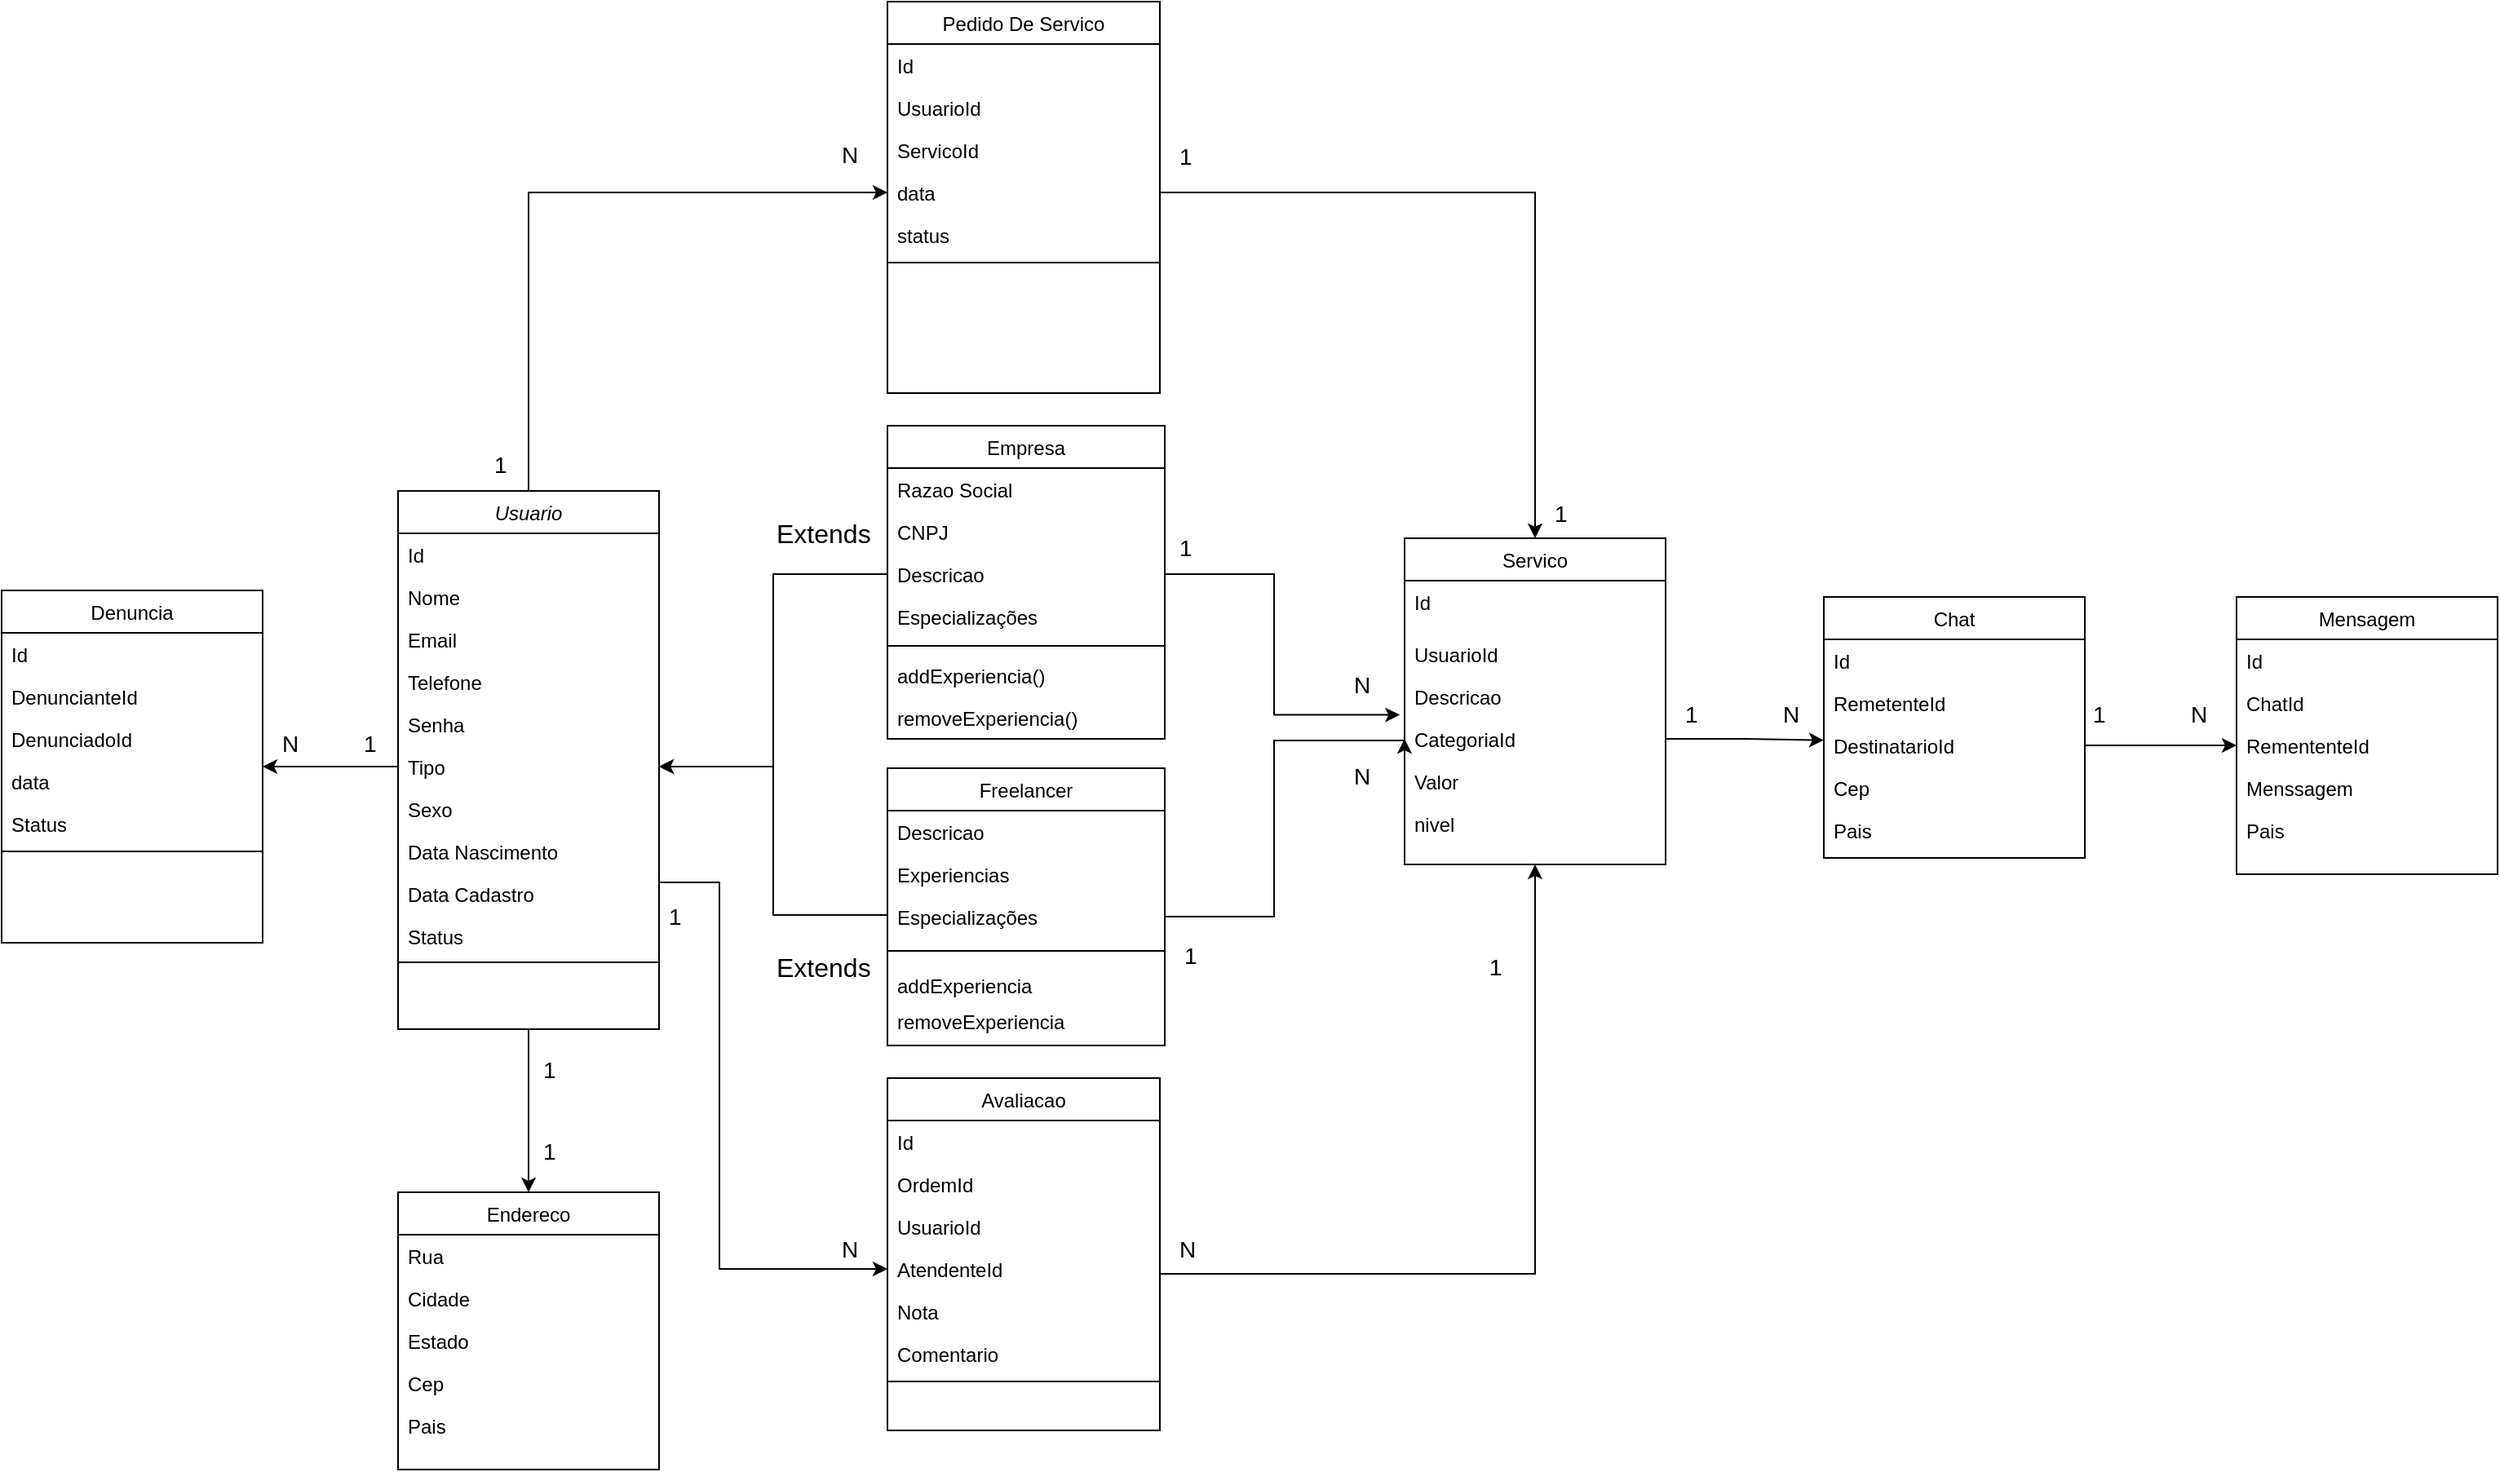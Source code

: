 <mxfile version="24.7.6">
  <diagram id="C5RBs43oDa-KdzZeNtuy" name="Page-1">
    <mxGraphModel dx="1917" dy="744" grid="1" gridSize="10" guides="1" tooltips="1" connect="1" arrows="1" fold="1" page="1" pageScale="1" pageWidth="827" pageHeight="1169" math="0" shadow="0">
      <root>
        <mxCell id="WIyWlLk6GJQsqaUBKTNV-0" />
        <mxCell id="WIyWlLk6GJQsqaUBKTNV-1" parent="WIyWlLk6GJQsqaUBKTNV-0" />
        <mxCell id="PBVmh-basOnhfukh-6hH-108" style="edgeStyle=orthogonalEdgeStyle;rounded=0;orthogonalLoop=1;jettySize=auto;html=1;exitX=0.5;exitY=1;exitDx=0;exitDy=0;entryX=0.5;entryY=0;entryDx=0;entryDy=0;" edge="1" parent="WIyWlLk6GJQsqaUBKTNV-1" source="zkfFHV4jXpPFQw0GAbJ--0" target="zkfFHV4jXpPFQw0GAbJ--17">
          <mxGeometry relative="1" as="geometry" />
        </mxCell>
        <mxCell id="PBVmh-basOnhfukh-6hH-120" style="edgeStyle=orthogonalEdgeStyle;rounded=0;orthogonalLoop=1;jettySize=auto;html=1;exitX=0.5;exitY=0;exitDx=0;exitDy=0;entryX=0;entryY=0.5;entryDx=0;entryDy=0;" edge="1" parent="WIyWlLk6GJQsqaUBKTNV-1" source="zkfFHV4jXpPFQw0GAbJ--0" target="4yw4W9qKCkkP1Up_RcXn-47">
          <mxGeometry relative="1" as="geometry" />
        </mxCell>
        <mxCell id="zkfFHV4jXpPFQw0GAbJ--0" value="Usuario" style="swimlane;fontStyle=2;align=center;verticalAlign=top;childLayout=stackLayout;horizontal=1;startSize=26;horizontalStack=0;resizeParent=1;resizeLast=0;collapsible=1;marginBottom=0;rounded=0;shadow=0;strokeWidth=1;" parent="WIyWlLk6GJQsqaUBKTNV-1" vertex="1">
          <mxGeometry x="243" y="410" width="160" height="330" as="geometry">
            <mxRectangle x="230" y="140" width="160" height="26" as="alternateBounds" />
          </mxGeometry>
        </mxCell>
        <mxCell id="4yw4W9qKCkkP1Up_RcXn-4" value="Id" style="text;align=left;verticalAlign=top;spacingLeft=4;spacingRight=4;overflow=hidden;rotatable=0;points=[[0,0.5],[1,0.5]];portConstraint=eastwest;" parent="zkfFHV4jXpPFQw0GAbJ--0" vertex="1">
          <mxGeometry y="26" width="160" height="26" as="geometry" />
        </mxCell>
        <mxCell id="zkfFHV4jXpPFQw0GAbJ--1" value="Nome" style="text;align=left;verticalAlign=top;spacingLeft=4;spacingRight=4;overflow=hidden;rotatable=0;points=[[0,0.5],[1,0.5]];portConstraint=eastwest;" parent="zkfFHV4jXpPFQw0GAbJ--0" vertex="1">
          <mxGeometry y="52" width="160" height="26" as="geometry" />
        </mxCell>
        <mxCell id="zkfFHV4jXpPFQw0GAbJ--2" value="Email" style="text;align=left;verticalAlign=top;spacingLeft=4;spacingRight=4;overflow=hidden;rotatable=0;points=[[0,0.5],[1,0.5]];portConstraint=eastwest;rounded=0;shadow=0;html=0;" parent="zkfFHV4jXpPFQw0GAbJ--0" vertex="1">
          <mxGeometry y="78" width="160" height="26" as="geometry" />
        </mxCell>
        <mxCell id="4yw4W9qKCkkP1Up_RcXn-13" value="Telefone" style="text;align=left;verticalAlign=top;spacingLeft=4;spacingRight=4;overflow=hidden;rotatable=0;points=[[0,0.5],[1,0.5]];portConstraint=eastwest;rounded=0;shadow=0;html=0;" parent="zkfFHV4jXpPFQw0GAbJ--0" vertex="1">
          <mxGeometry y="104" width="160" height="26" as="geometry" />
        </mxCell>
        <mxCell id="zkfFHV4jXpPFQw0GAbJ--3" value="Senha" style="text;align=left;verticalAlign=top;spacingLeft=4;spacingRight=4;overflow=hidden;rotatable=0;points=[[0,0.5],[1,0.5]];portConstraint=eastwest;rounded=0;shadow=0;html=0;" parent="zkfFHV4jXpPFQw0GAbJ--0" vertex="1">
          <mxGeometry y="130" width="160" height="26" as="geometry" />
        </mxCell>
        <mxCell id="4yw4W9qKCkkP1Up_RcXn-1" value="Tipo" style="text;align=left;verticalAlign=top;spacingLeft=4;spacingRight=4;overflow=hidden;rotatable=0;points=[[0,0.5],[1,0.5]];portConstraint=eastwest;rounded=0;shadow=0;html=0;" parent="zkfFHV4jXpPFQw0GAbJ--0" vertex="1">
          <mxGeometry y="156" width="160" height="26" as="geometry" />
        </mxCell>
        <mxCell id="4yw4W9qKCkkP1Up_RcXn-14" value="Sexo" style="text;align=left;verticalAlign=top;spacingLeft=4;spacingRight=4;overflow=hidden;rotatable=0;points=[[0,0.5],[1,0.5]];portConstraint=eastwest;rounded=0;shadow=0;html=0;" parent="zkfFHV4jXpPFQw0GAbJ--0" vertex="1">
          <mxGeometry y="182" width="160" height="26" as="geometry" />
        </mxCell>
        <mxCell id="4yw4W9qKCkkP1Up_RcXn-5" value="Data Nascimento" style="text;align=left;verticalAlign=top;spacingLeft=4;spacingRight=4;overflow=hidden;rotatable=0;points=[[0,0.5],[1,0.5]];portConstraint=eastwest;rounded=0;shadow=0;html=0;" parent="zkfFHV4jXpPFQw0GAbJ--0" vertex="1">
          <mxGeometry y="208" width="160" height="26" as="geometry" />
        </mxCell>
        <mxCell id="4yw4W9qKCkkP1Up_RcXn-2" value="Data Cadastro" style="text;align=left;verticalAlign=top;spacingLeft=4;spacingRight=4;overflow=hidden;rotatable=0;points=[[0,0.5],[1,0.5]];portConstraint=eastwest;rounded=0;shadow=0;html=0;" parent="zkfFHV4jXpPFQw0GAbJ--0" vertex="1">
          <mxGeometry y="234" width="160" height="26" as="geometry" />
        </mxCell>
        <mxCell id="4yw4W9qKCkkP1Up_RcXn-6" value="Status" style="text;align=left;verticalAlign=top;spacingLeft=4;spacingRight=4;overflow=hidden;rotatable=0;points=[[0,0.5],[1,0.5]];portConstraint=eastwest;rounded=0;shadow=0;html=0;" parent="zkfFHV4jXpPFQw0GAbJ--0" vertex="1">
          <mxGeometry y="260" width="160" height="26" as="geometry" />
        </mxCell>
        <mxCell id="zkfFHV4jXpPFQw0GAbJ--4" value="" style="line;html=1;strokeWidth=1;align=left;verticalAlign=middle;spacingTop=-1;spacingLeft=3;spacingRight=3;rotatable=0;labelPosition=right;points=[];portConstraint=eastwest;" parent="zkfFHV4jXpPFQw0GAbJ--0" vertex="1">
          <mxGeometry y="286" width="160" height="6" as="geometry" />
        </mxCell>
        <mxCell id="PBVmh-basOnhfukh-6hH-61" style="edgeStyle=orthogonalEdgeStyle;rounded=0;orthogonalLoop=1;jettySize=auto;html=1;entryX=1;entryY=0.5;entryDx=0;entryDy=0;" edge="1" parent="WIyWlLk6GJQsqaUBKTNV-1" source="zkfFHV4jXpPFQw0GAbJ--6" target="4yw4W9qKCkkP1Up_RcXn-1">
          <mxGeometry relative="1" as="geometry">
            <mxPoint x="403" y="714" as="targetPoint" />
            <Array as="points">
              <mxPoint x="473" y="670" />
              <mxPoint x="473" y="579" />
            </Array>
          </mxGeometry>
        </mxCell>
        <mxCell id="PBVmh-basOnhfukh-6hH-170" style="edgeStyle=orthogonalEdgeStyle;rounded=0;orthogonalLoop=1;jettySize=auto;html=1;exitX=1;exitY=0.5;exitDx=0;exitDy=0;entryX=0;entryY=0.5;entryDx=0;entryDy=0;" edge="1" parent="WIyWlLk6GJQsqaUBKTNV-1" source="zkfFHV4jXpPFQw0GAbJ--6" target="4yw4W9qKCkkP1Up_RcXn-19">
          <mxGeometry relative="1" as="geometry">
            <Array as="points">
              <mxPoint x="780" y="671" />
              <mxPoint x="780" y="563" />
            </Array>
          </mxGeometry>
        </mxCell>
        <mxCell id="zkfFHV4jXpPFQw0GAbJ--6" value="Freelancer" style="swimlane;fontStyle=0;align=center;verticalAlign=top;childLayout=stackLayout;horizontal=1;startSize=26;horizontalStack=0;resizeParent=1;resizeLast=0;collapsible=1;marginBottom=0;rounded=0;shadow=0;strokeWidth=1;" parent="WIyWlLk6GJQsqaUBKTNV-1" vertex="1">
          <mxGeometry x="543" y="580" width="170" height="170" as="geometry">
            <mxRectangle x="130" y="380" width="160" height="26" as="alternateBounds" />
          </mxGeometry>
        </mxCell>
        <mxCell id="zkfFHV4jXpPFQw0GAbJ--7" value="Descricao" style="text;align=left;verticalAlign=top;spacingLeft=4;spacingRight=4;overflow=hidden;rotatable=0;points=[[0,0.5],[1,0.5]];portConstraint=eastwest;" parent="zkfFHV4jXpPFQw0GAbJ--6" vertex="1">
          <mxGeometry y="26" width="170" height="26" as="geometry" />
        </mxCell>
        <mxCell id="4yw4W9qKCkkP1Up_RcXn-12" value="Experiencias" style="text;align=left;verticalAlign=top;spacingLeft=4;spacingRight=4;overflow=hidden;rotatable=0;points=[[0,0.5],[1,0.5]];portConstraint=eastwest;rounded=0;shadow=0;html=0;" parent="zkfFHV4jXpPFQw0GAbJ--6" vertex="1">
          <mxGeometry y="52" width="170" height="26" as="geometry" />
        </mxCell>
        <mxCell id="PBVmh-basOnhfukh-6hH-177" value="Especializações" style="text;align=left;verticalAlign=top;spacingLeft=4;spacingRight=4;overflow=hidden;rotatable=0;points=[[0,0.5],[1,0.5]];portConstraint=eastwest;" vertex="1" parent="zkfFHV4jXpPFQw0GAbJ--6">
          <mxGeometry y="78" width="170" height="26" as="geometry" />
        </mxCell>
        <mxCell id="zkfFHV4jXpPFQw0GAbJ--9" value="" style="line;html=1;strokeWidth=1;align=left;verticalAlign=middle;spacingTop=-1;spacingLeft=3;spacingRight=3;rotatable=0;labelPosition=right;points=[];portConstraint=eastwest;" parent="zkfFHV4jXpPFQw0GAbJ--6" vertex="1">
          <mxGeometry y="104" width="170" height="16" as="geometry" />
        </mxCell>
        <mxCell id="PBVmh-basOnhfukh-6hH-35" value="addExperiencia" style="text;align=left;verticalAlign=top;spacingLeft=4;spacingRight=4;overflow=hidden;rotatable=0;points=[[0,0.5],[1,0.5]];portConstraint=eastwest;rounded=0;shadow=0;html=0;" vertex="1" parent="zkfFHV4jXpPFQw0GAbJ--6">
          <mxGeometry y="120" width="170" height="22" as="geometry" />
        </mxCell>
        <mxCell id="PBVmh-basOnhfukh-6hH-36" value="removeExperiencia" style="text;align=left;verticalAlign=top;spacingLeft=4;spacingRight=4;overflow=hidden;rotatable=0;points=[[0,0.5],[1,0.5]];portConstraint=eastwest;rounded=0;shadow=0;html=0;" vertex="1" parent="zkfFHV4jXpPFQw0GAbJ--6">
          <mxGeometry y="142" width="170" height="26" as="geometry" />
        </mxCell>
        <mxCell id="zkfFHV4jXpPFQw0GAbJ--13" value="Empresa" style="swimlane;fontStyle=0;align=center;verticalAlign=top;childLayout=stackLayout;horizontal=1;startSize=26;horizontalStack=0;resizeParent=1;resizeLast=0;collapsible=1;marginBottom=0;rounded=0;shadow=0;strokeWidth=1;" parent="WIyWlLk6GJQsqaUBKTNV-1" vertex="1">
          <mxGeometry x="543" y="370" width="170" height="192" as="geometry">
            <mxRectangle x="340" y="380" width="170" height="26" as="alternateBounds" />
          </mxGeometry>
        </mxCell>
        <mxCell id="4yw4W9qKCkkP1Up_RcXn-8" value="Razao Social" style="text;align=left;verticalAlign=top;spacingLeft=4;spacingRight=4;overflow=hidden;rotatable=0;points=[[0,0.5],[1,0.5]];portConstraint=eastwest;" parent="zkfFHV4jXpPFQw0GAbJ--13" vertex="1">
          <mxGeometry y="26" width="170" height="26" as="geometry" />
        </mxCell>
        <mxCell id="4yw4W9qKCkkP1Up_RcXn-7" value="CNPJ" style="text;align=left;verticalAlign=top;spacingLeft=4;spacingRight=4;overflow=hidden;rotatable=0;points=[[0,0.5],[1,0.5]];portConstraint=eastwest;" parent="zkfFHV4jXpPFQw0GAbJ--13" vertex="1">
          <mxGeometry y="52" width="170" height="26" as="geometry" />
        </mxCell>
        <mxCell id="4yw4W9qKCkkP1Up_RcXn-10" value="Descricao" style="text;align=left;verticalAlign=top;spacingLeft=4;spacingRight=4;overflow=hidden;rotatable=0;points=[[0,0.5],[1,0.5]];portConstraint=eastwest;" parent="zkfFHV4jXpPFQw0GAbJ--13" vertex="1">
          <mxGeometry y="78" width="170" height="26" as="geometry" />
        </mxCell>
        <mxCell id="4yw4W9qKCkkP1Up_RcXn-11" value="Especializações" style="text;align=left;verticalAlign=top;spacingLeft=4;spacingRight=4;overflow=hidden;rotatable=0;points=[[0,0.5],[1,0.5]];portConstraint=eastwest;" parent="zkfFHV4jXpPFQw0GAbJ--13" vertex="1">
          <mxGeometry y="104" width="170" height="26" as="geometry" />
        </mxCell>
        <mxCell id="PBVmh-basOnhfukh-6hH-37" value="" style="line;html=1;strokeWidth=1;align=left;verticalAlign=middle;spacingTop=-1;spacingLeft=3;spacingRight=3;rotatable=0;labelPosition=right;points=[];portConstraint=eastwest;" vertex="1" parent="zkfFHV4jXpPFQw0GAbJ--13">
          <mxGeometry y="130" width="170" height="10" as="geometry" />
        </mxCell>
        <mxCell id="PBVmh-basOnhfukh-6hH-38" value="addExperiencia()" style="text;align=left;verticalAlign=top;spacingLeft=4;spacingRight=4;overflow=hidden;rotatable=0;points=[[0,0.5],[1,0.5]];portConstraint=eastwest;rounded=0;shadow=0;html=0;" vertex="1" parent="zkfFHV4jXpPFQw0GAbJ--13">
          <mxGeometry y="140" width="170" height="26" as="geometry" />
        </mxCell>
        <mxCell id="PBVmh-basOnhfukh-6hH-39" value="removeExperiencia()" style="text;align=left;verticalAlign=top;spacingLeft=4;spacingRight=4;overflow=hidden;rotatable=0;points=[[0,0.5],[1,0.5]];portConstraint=eastwest;rounded=0;shadow=0;html=0;" vertex="1" parent="zkfFHV4jXpPFQw0GAbJ--13">
          <mxGeometry y="166" width="170" height="26" as="geometry" />
        </mxCell>
        <mxCell id="zkfFHV4jXpPFQw0GAbJ--17" value="Endereco" style="swimlane;fontStyle=0;align=center;verticalAlign=top;childLayout=stackLayout;horizontal=1;startSize=26;horizontalStack=0;resizeParent=1;resizeLast=0;collapsible=1;marginBottom=0;rounded=0;shadow=0;strokeWidth=1;" parent="WIyWlLk6GJQsqaUBKTNV-1" vertex="1">
          <mxGeometry x="243" y="840" width="160" height="170" as="geometry">
            <mxRectangle x="550" y="140" width="160" height="26" as="alternateBounds" />
          </mxGeometry>
        </mxCell>
        <mxCell id="zkfFHV4jXpPFQw0GAbJ--18" value="Rua" style="text;align=left;verticalAlign=top;spacingLeft=4;spacingRight=4;overflow=hidden;rotatable=0;points=[[0,0.5],[1,0.5]];portConstraint=eastwest;" parent="zkfFHV4jXpPFQw0GAbJ--17" vertex="1">
          <mxGeometry y="26" width="160" height="26" as="geometry" />
        </mxCell>
        <mxCell id="zkfFHV4jXpPFQw0GAbJ--19" value="Cidade" style="text;align=left;verticalAlign=top;spacingLeft=4;spacingRight=4;overflow=hidden;rotatable=0;points=[[0,0.5],[1,0.5]];portConstraint=eastwest;rounded=0;shadow=0;html=0;" parent="zkfFHV4jXpPFQw0GAbJ--17" vertex="1">
          <mxGeometry y="52" width="160" height="26" as="geometry" />
        </mxCell>
        <mxCell id="zkfFHV4jXpPFQw0GAbJ--20" value="Estado" style="text;align=left;verticalAlign=top;spacingLeft=4;spacingRight=4;overflow=hidden;rotatable=0;points=[[0,0.5],[1,0.5]];portConstraint=eastwest;rounded=0;shadow=0;html=0;" parent="zkfFHV4jXpPFQw0GAbJ--17" vertex="1">
          <mxGeometry y="78" width="160" height="26" as="geometry" />
        </mxCell>
        <mxCell id="zkfFHV4jXpPFQw0GAbJ--21" value="Cep" style="text;align=left;verticalAlign=top;spacingLeft=4;spacingRight=4;overflow=hidden;rotatable=0;points=[[0,0.5],[1,0.5]];portConstraint=eastwest;rounded=0;shadow=0;html=0;" parent="zkfFHV4jXpPFQw0GAbJ--17" vertex="1">
          <mxGeometry y="104" width="160" height="26" as="geometry" />
        </mxCell>
        <mxCell id="zkfFHV4jXpPFQw0GAbJ--22" value="Pais" style="text;align=left;verticalAlign=top;spacingLeft=4;spacingRight=4;overflow=hidden;rotatable=0;points=[[0,0.5],[1,0.5]];portConstraint=eastwest;rounded=0;shadow=0;html=0;" parent="zkfFHV4jXpPFQw0GAbJ--17" vertex="1">
          <mxGeometry y="130" width="160" height="26" as="geometry" />
        </mxCell>
        <mxCell id="4yw4W9qKCkkP1Up_RcXn-15" value="Servico" style="swimlane;fontStyle=0;align=center;verticalAlign=top;childLayout=stackLayout;horizontal=1;startSize=26;horizontalStack=0;resizeParent=1;resizeLast=0;collapsible=1;marginBottom=0;rounded=0;shadow=0;strokeWidth=1;" parent="WIyWlLk6GJQsqaUBKTNV-1" vertex="1">
          <mxGeometry x="860" y="439" width="160" height="200" as="geometry">
            <mxRectangle x="550" y="140" width="160" height="26" as="alternateBounds" />
          </mxGeometry>
        </mxCell>
        <mxCell id="4yw4W9qKCkkP1Up_RcXn-16" value="Id" style="text;align=left;verticalAlign=top;spacingLeft=4;spacingRight=4;overflow=hidden;rotatable=0;points=[[0,0.5],[1,0.5]];portConstraint=eastwest;" parent="4yw4W9qKCkkP1Up_RcXn-15" vertex="1">
          <mxGeometry y="26" width="160" height="32" as="geometry" />
        </mxCell>
        <mxCell id="4yw4W9qKCkkP1Up_RcXn-17" value="UsuarioId" style="text;align=left;verticalAlign=top;spacingLeft=4;spacingRight=4;overflow=hidden;rotatable=0;points=[[0,0.5],[1,0.5]];portConstraint=eastwest;rounded=0;shadow=0;html=0;" parent="4yw4W9qKCkkP1Up_RcXn-15" vertex="1">
          <mxGeometry y="58" width="160" height="26" as="geometry" />
        </mxCell>
        <mxCell id="4yw4W9qKCkkP1Up_RcXn-18" value="Descricao" style="text;align=left;verticalAlign=top;spacingLeft=4;spacingRight=4;overflow=hidden;rotatable=0;points=[[0,0.5],[1,0.5]];portConstraint=eastwest;rounded=0;shadow=0;html=0;" parent="4yw4W9qKCkkP1Up_RcXn-15" vertex="1">
          <mxGeometry y="84" width="160" height="26" as="geometry" />
        </mxCell>
        <mxCell id="4yw4W9qKCkkP1Up_RcXn-19" value="CategoriaId" style="text;align=left;verticalAlign=top;spacingLeft=4;spacingRight=4;overflow=hidden;rotatable=0;points=[[0,0.5],[1,0.5]];portConstraint=eastwest;rounded=0;shadow=0;html=0;" parent="4yw4W9qKCkkP1Up_RcXn-15" vertex="1">
          <mxGeometry y="110" width="160" height="26" as="geometry" />
        </mxCell>
        <mxCell id="4yw4W9qKCkkP1Up_RcXn-85" value="Valor" style="text;align=left;verticalAlign=top;spacingLeft=4;spacingRight=4;overflow=hidden;rotatable=0;points=[[0,0.5],[1,0.5]];portConstraint=eastwest;rounded=0;shadow=0;html=0;" parent="4yw4W9qKCkkP1Up_RcXn-15" vertex="1">
          <mxGeometry y="136" width="160" height="26" as="geometry" />
        </mxCell>
        <mxCell id="4yw4W9qKCkkP1Up_RcXn-20" value="nivel" style="text;align=left;verticalAlign=top;spacingLeft=4;spacingRight=4;overflow=hidden;rotatable=0;points=[[0,0.5],[1,0.5]];portConstraint=eastwest;rounded=0;shadow=0;html=0;" parent="4yw4W9qKCkkP1Up_RcXn-15" vertex="1">
          <mxGeometry y="162" width="160" height="26" as="geometry" />
        </mxCell>
        <mxCell id="4yw4W9qKCkkP1Up_RcXn-43" value="Pedido De Servico" style="swimlane;fontStyle=0;align=center;verticalAlign=top;childLayout=stackLayout;horizontal=1;startSize=26;horizontalStack=0;resizeParent=1;resizeLast=0;collapsible=1;marginBottom=0;rounded=0;shadow=0;strokeWidth=1;" parent="WIyWlLk6GJQsqaUBKTNV-1" vertex="1">
          <mxGeometry x="543" y="110" width="167" height="240" as="geometry">
            <mxRectangle x="550" y="140" width="160" height="26" as="alternateBounds" />
          </mxGeometry>
        </mxCell>
        <mxCell id="4yw4W9qKCkkP1Up_RcXn-44" value="Id" style="text;align=left;verticalAlign=top;spacingLeft=4;spacingRight=4;overflow=hidden;rotatable=0;points=[[0,0.5],[1,0.5]];portConstraint=eastwest;" parent="4yw4W9qKCkkP1Up_RcXn-43" vertex="1">
          <mxGeometry y="26" width="167" height="26" as="geometry" />
        </mxCell>
        <mxCell id="4yw4W9qKCkkP1Up_RcXn-45" value="UsuarioId" style="text;align=left;verticalAlign=top;spacingLeft=4;spacingRight=4;overflow=hidden;rotatable=0;points=[[0,0.5],[1,0.5]];portConstraint=eastwest;rounded=0;shadow=0;html=0;" parent="4yw4W9qKCkkP1Up_RcXn-43" vertex="1">
          <mxGeometry y="52" width="167" height="26" as="geometry" />
        </mxCell>
        <mxCell id="4yw4W9qKCkkP1Up_RcXn-46" value="ServicoId" style="text;align=left;verticalAlign=top;spacingLeft=4;spacingRight=4;overflow=hidden;rotatable=0;points=[[0,0.5],[1,0.5]];portConstraint=eastwest;rounded=0;shadow=0;html=0;" parent="4yw4W9qKCkkP1Up_RcXn-43" vertex="1">
          <mxGeometry y="78" width="167" height="26" as="geometry" />
        </mxCell>
        <mxCell id="4yw4W9qKCkkP1Up_RcXn-47" value="data" style="text;align=left;verticalAlign=top;spacingLeft=4;spacingRight=4;overflow=hidden;rotatable=0;points=[[0,0.5],[1,0.5]];portConstraint=eastwest;rounded=0;shadow=0;html=0;" parent="4yw4W9qKCkkP1Up_RcXn-43" vertex="1">
          <mxGeometry y="104" width="167" height="26" as="geometry" />
        </mxCell>
        <mxCell id="4yw4W9qKCkkP1Up_RcXn-48" value="status" style="text;align=left;verticalAlign=top;spacingLeft=4;spacingRight=4;overflow=hidden;rotatable=0;points=[[0,0.5],[1,0.5]];portConstraint=eastwest;rounded=0;shadow=0;html=0;" parent="4yw4W9qKCkkP1Up_RcXn-43" vertex="1">
          <mxGeometry y="130" width="167" height="26" as="geometry" />
        </mxCell>
        <mxCell id="4yw4W9qKCkkP1Up_RcXn-49" value="" style="line;html=1;strokeWidth=1;align=left;verticalAlign=middle;spacingTop=-1;spacingLeft=3;spacingRight=3;rotatable=0;labelPosition=right;points=[];portConstraint=eastwest;" parent="4yw4W9qKCkkP1Up_RcXn-43" vertex="1">
          <mxGeometry y="156" width="167" height="8" as="geometry" />
        </mxCell>
        <mxCell id="4yw4W9qKCkkP1Up_RcXn-50" value="Chat" style="swimlane;fontStyle=0;align=center;verticalAlign=top;childLayout=stackLayout;horizontal=1;startSize=26;horizontalStack=0;resizeParent=1;resizeLast=0;collapsible=1;marginBottom=0;rounded=0;shadow=0;strokeWidth=1;" parent="WIyWlLk6GJQsqaUBKTNV-1" vertex="1">
          <mxGeometry x="1117" y="475" width="160" height="160" as="geometry">
            <mxRectangle x="550" y="140" width="160" height="26" as="alternateBounds" />
          </mxGeometry>
        </mxCell>
        <mxCell id="4yw4W9qKCkkP1Up_RcXn-51" value="Id" style="text;align=left;verticalAlign=top;spacingLeft=4;spacingRight=4;overflow=hidden;rotatable=0;points=[[0,0.5],[1,0.5]];portConstraint=eastwest;" parent="4yw4W9qKCkkP1Up_RcXn-50" vertex="1">
          <mxGeometry y="26" width="160" height="26" as="geometry" />
        </mxCell>
        <mxCell id="4yw4W9qKCkkP1Up_RcXn-52" value="RemetenteId" style="text;align=left;verticalAlign=top;spacingLeft=4;spacingRight=4;overflow=hidden;rotatable=0;points=[[0,0.5],[1,0.5]];portConstraint=eastwest;rounded=0;shadow=0;html=0;" parent="4yw4W9qKCkkP1Up_RcXn-50" vertex="1">
          <mxGeometry y="52" width="160" height="26" as="geometry" />
        </mxCell>
        <mxCell id="4yw4W9qKCkkP1Up_RcXn-53" value="DestinatarioId" style="text;align=left;verticalAlign=top;spacingLeft=4;spacingRight=4;overflow=hidden;rotatable=0;points=[[0,0.5],[1,0.5]];portConstraint=eastwest;rounded=0;shadow=0;html=0;" parent="4yw4W9qKCkkP1Up_RcXn-50" vertex="1">
          <mxGeometry y="78" width="160" height="26" as="geometry" />
        </mxCell>
        <mxCell id="4yw4W9qKCkkP1Up_RcXn-54" value="Cep" style="text;align=left;verticalAlign=top;spacingLeft=4;spacingRight=4;overflow=hidden;rotatable=0;points=[[0,0.5],[1,0.5]];portConstraint=eastwest;rounded=0;shadow=0;html=0;" parent="4yw4W9qKCkkP1Up_RcXn-50" vertex="1">
          <mxGeometry y="104" width="160" height="26" as="geometry" />
        </mxCell>
        <mxCell id="4yw4W9qKCkkP1Up_RcXn-55" value="Pais" style="text;align=left;verticalAlign=top;spacingLeft=4;spacingRight=4;overflow=hidden;rotatable=0;points=[[0,0.5],[1,0.5]];portConstraint=eastwest;rounded=0;shadow=0;html=0;" parent="4yw4W9qKCkkP1Up_RcXn-50" vertex="1">
          <mxGeometry y="130" width="160" height="26" as="geometry" />
        </mxCell>
        <mxCell id="4yw4W9qKCkkP1Up_RcXn-57" value="Mensagem" style="swimlane;fontStyle=0;align=center;verticalAlign=top;childLayout=stackLayout;horizontal=1;startSize=26;horizontalStack=0;resizeParent=1;resizeLast=0;collapsible=1;marginBottom=0;rounded=0;shadow=0;strokeWidth=1;" parent="WIyWlLk6GJQsqaUBKTNV-1" vertex="1">
          <mxGeometry x="1370" y="475" width="160" height="170" as="geometry">
            <mxRectangle x="550" y="140" width="160" height="26" as="alternateBounds" />
          </mxGeometry>
        </mxCell>
        <mxCell id="4yw4W9qKCkkP1Up_RcXn-58" value="Id" style="text;align=left;verticalAlign=top;spacingLeft=4;spacingRight=4;overflow=hidden;rotatable=0;points=[[0,0.5],[1,0.5]];portConstraint=eastwest;" parent="4yw4W9qKCkkP1Up_RcXn-57" vertex="1">
          <mxGeometry y="26" width="160" height="26" as="geometry" />
        </mxCell>
        <mxCell id="4yw4W9qKCkkP1Up_RcXn-59" value="ChatId" style="text;align=left;verticalAlign=top;spacingLeft=4;spacingRight=4;overflow=hidden;rotatable=0;points=[[0,0.5],[1,0.5]];portConstraint=eastwest;rounded=0;shadow=0;html=0;" parent="4yw4W9qKCkkP1Up_RcXn-57" vertex="1">
          <mxGeometry y="52" width="160" height="26" as="geometry" />
        </mxCell>
        <mxCell id="4yw4W9qKCkkP1Up_RcXn-60" value="RemententeId" style="text;align=left;verticalAlign=top;spacingLeft=4;spacingRight=4;overflow=hidden;rotatable=0;points=[[0,0.5],[1,0.5]];portConstraint=eastwest;rounded=0;shadow=0;html=0;" parent="4yw4W9qKCkkP1Up_RcXn-57" vertex="1">
          <mxGeometry y="78" width="160" height="26" as="geometry" />
        </mxCell>
        <mxCell id="4yw4W9qKCkkP1Up_RcXn-61" value="Menssagem" style="text;align=left;verticalAlign=top;spacingLeft=4;spacingRight=4;overflow=hidden;rotatable=0;points=[[0,0.5],[1,0.5]];portConstraint=eastwest;rounded=0;shadow=0;html=0;" parent="4yw4W9qKCkkP1Up_RcXn-57" vertex="1">
          <mxGeometry y="104" width="160" height="26" as="geometry" />
        </mxCell>
        <mxCell id="4yw4W9qKCkkP1Up_RcXn-62" value="Pais" style="text;align=left;verticalAlign=top;spacingLeft=4;spacingRight=4;overflow=hidden;rotatable=0;points=[[0,0.5],[1,0.5]];portConstraint=eastwest;rounded=0;shadow=0;html=0;" parent="4yw4W9qKCkkP1Up_RcXn-57" vertex="1">
          <mxGeometry y="130" width="160" height="26" as="geometry" />
        </mxCell>
        <mxCell id="4yw4W9qKCkkP1Up_RcXn-73" value="Denuncia" style="swimlane;fontStyle=0;align=center;verticalAlign=top;childLayout=stackLayout;horizontal=1;startSize=26;horizontalStack=0;resizeParent=1;resizeLast=0;collapsible=1;marginBottom=0;rounded=0;shadow=0;strokeWidth=1;" parent="WIyWlLk6GJQsqaUBKTNV-1" vertex="1">
          <mxGeometry y="471" width="160" height="216" as="geometry">
            <mxRectangle x="550" y="140" width="160" height="26" as="alternateBounds" />
          </mxGeometry>
        </mxCell>
        <mxCell id="4yw4W9qKCkkP1Up_RcXn-74" value="Id" style="text;align=left;verticalAlign=top;spacingLeft=4;spacingRight=4;overflow=hidden;rotatable=0;points=[[0,0.5],[1,0.5]];portConstraint=eastwest;" parent="4yw4W9qKCkkP1Up_RcXn-73" vertex="1">
          <mxGeometry y="26" width="160" height="26" as="geometry" />
        </mxCell>
        <mxCell id="4yw4W9qKCkkP1Up_RcXn-75" value="DenuncianteId" style="text;align=left;verticalAlign=top;spacingLeft=4;spacingRight=4;overflow=hidden;rotatable=0;points=[[0,0.5],[1,0.5]];portConstraint=eastwest;rounded=0;shadow=0;html=0;" parent="4yw4W9qKCkkP1Up_RcXn-73" vertex="1">
          <mxGeometry y="52" width="160" height="26" as="geometry" />
        </mxCell>
        <mxCell id="4yw4W9qKCkkP1Up_RcXn-76" value="DenunciadoId" style="text;align=left;verticalAlign=top;spacingLeft=4;spacingRight=4;overflow=hidden;rotatable=0;points=[[0,0.5],[1,0.5]];portConstraint=eastwest;rounded=0;shadow=0;html=0;" parent="4yw4W9qKCkkP1Up_RcXn-73" vertex="1">
          <mxGeometry y="78" width="160" height="26" as="geometry" />
        </mxCell>
        <mxCell id="4yw4W9qKCkkP1Up_RcXn-77" value="data" style="text;align=left;verticalAlign=top;spacingLeft=4;spacingRight=4;overflow=hidden;rotatable=0;points=[[0,0.5],[1,0.5]];portConstraint=eastwest;rounded=0;shadow=0;html=0;" parent="4yw4W9qKCkkP1Up_RcXn-73" vertex="1">
          <mxGeometry y="104" width="160" height="26" as="geometry" />
        </mxCell>
        <mxCell id="4yw4W9qKCkkP1Up_RcXn-78" value="Status" style="text;align=left;verticalAlign=top;spacingLeft=4;spacingRight=4;overflow=hidden;rotatable=0;points=[[0,0.5],[1,0.5]];portConstraint=eastwest;rounded=0;shadow=0;html=0;" parent="4yw4W9qKCkkP1Up_RcXn-73" vertex="1">
          <mxGeometry y="130" width="160" height="26" as="geometry" />
        </mxCell>
        <mxCell id="4yw4W9qKCkkP1Up_RcXn-79" value="" style="line;html=1;strokeWidth=1;align=left;verticalAlign=middle;spacingTop=-1;spacingLeft=3;spacingRight=3;rotatable=0;labelPosition=right;points=[];portConstraint=eastwest;" parent="4yw4W9qKCkkP1Up_RcXn-73" vertex="1">
          <mxGeometry y="156" width="160" height="8" as="geometry" />
        </mxCell>
        <mxCell id="PBVmh-basOnhfukh-6hH-42" value="1" style="text;whiteSpace=wrap;html=1;fontSize=14;" vertex="1" parent="WIyWlLk6GJQsqaUBKTNV-1">
          <mxGeometry x="330" y="750" width="10" height="30" as="geometry" />
        </mxCell>
        <mxCell id="PBVmh-basOnhfukh-6hH-44" value="N" style="text;whiteSpace=wrap;html=1;fontSize=14;" vertex="1" parent="WIyWlLk6GJQsqaUBKTNV-1">
          <mxGeometry x="170" y="550" width="20" height="30" as="geometry" />
        </mxCell>
        <mxCell id="PBVmh-basOnhfukh-6hH-50" value="Extends" style="text;whiteSpace=wrap;html=1;fontSize=16;" vertex="1" parent="WIyWlLk6GJQsqaUBKTNV-1">
          <mxGeometry x="473" y="420" width="60" height="30" as="geometry" />
        </mxCell>
        <mxCell id="PBVmh-basOnhfukh-6hH-62" value="Extends" style="text;whiteSpace=wrap;html=1;fontSize=16;" vertex="1" parent="WIyWlLk6GJQsqaUBKTNV-1">
          <mxGeometry x="473" y="685.5" width="60" height="25" as="geometry" />
        </mxCell>
        <mxCell id="PBVmh-basOnhfukh-6hH-66" value="N" style="text;whiteSpace=wrap;html=1;fontSize=14;" vertex="1" parent="WIyWlLk6GJQsqaUBKTNV-1">
          <mxGeometry x="513" y="189" width="20" height="31" as="geometry" />
        </mxCell>
        <mxCell id="PBVmh-basOnhfukh-6hH-88" style="edgeStyle=orthogonalEdgeStyle;rounded=0;orthogonalLoop=1;jettySize=auto;html=1;exitX=0;exitY=0.5;exitDx=0;exitDy=0;entryX=1;entryY=0.5;entryDx=0;entryDy=0;" edge="1" parent="WIyWlLk6GJQsqaUBKTNV-1" source="4yw4W9qKCkkP1Up_RcXn-10" target="4yw4W9qKCkkP1Up_RcXn-1">
          <mxGeometry relative="1" as="geometry" />
        </mxCell>
        <mxCell id="PBVmh-basOnhfukh-6hH-96" value="1" style="text;whiteSpace=wrap;html=1;fontSize=14;" vertex="1" parent="WIyWlLk6GJQsqaUBKTNV-1">
          <mxGeometry x="300" y="379" width="20" height="30" as="geometry" />
        </mxCell>
        <mxCell id="PBVmh-basOnhfukh-6hH-101" value="1" style="text;whiteSpace=wrap;html=1;fontSize=14;" vertex="1" parent="WIyWlLk6GJQsqaUBKTNV-1">
          <mxGeometry x="330" y="800" width="17" height="30" as="geometry" />
        </mxCell>
        <mxCell id="PBVmh-basOnhfukh-6hH-102" value="1" style="text;whiteSpace=wrap;html=1;fontSize=14;" vertex="1" parent="WIyWlLk6GJQsqaUBKTNV-1">
          <mxGeometry x="220" y="550" width="10" height="30" as="geometry" />
        </mxCell>
        <mxCell id="PBVmh-basOnhfukh-6hH-121" style="edgeStyle=orthogonalEdgeStyle;rounded=0;orthogonalLoop=1;jettySize=auto;html=1;exitX=1;exitY=0.5;exitDx=0;exitDy=0;entryX=0.5;entryY=0;entryDx=0;entryDy=0;" edge="1" parent="WIyWlLk6GJQsqaUBKTNV-1" source="4yw4W9qKCkkP1Up_RcXn-47" target="4yw4W9qKCkkP1Up_RcXn-15">
          <mxGeometry relative="1" as="geometry" />
        </mxCell>
        <mxCell id="PBVmh-basOnhfukh-6hH-122" value="1" style="text;whiteSpace=wrap;html=1;fontSize=14;" vertex="1" parent="WIyWlLk6GJQsqaUBKTNV-1">
          <mxGeometry x="720" y="190" width="20" height="30" as="geometry" />
        </mxCell>
        <mxCell id="PBVmh-basOnhfukh-6hH-123" value="1" style="text;whiteSpace=wrap;html=1;fontSize=14;" vertex="1" parent="WIyWlLk6GJQsqaUBKTNV-1">
          <mxGeometry x="950" y="409" width="17" height="30" as="geometry" />
        </mxCell>
        <mxCell id="PBVmh-basOnhfukh-6hH-141" style="edgeStyle=orthogonalEdgeStyle;rounded=0;orthogonalLoop=1;jettySize=auto;html=1;entryX=0.5;entryY=1;entryDx=0;entryDy=0;" edge="1" parent="WIyWlLk6GJQsqaUBKTNV-1" source="PBVmh-basOnhfukh-6hH-129" target="4yw4W9qKCkkP1Up_RcXn-15">
          <mxGeometry relative="1" as="geometry">
            <Array as="points">
              <mxPoint x="940" y="890" />
            </Array>
          </mxGeometry>
        </mxCell>
        <mxCell id="PBVmh-basOnhfukh-6hH-129" value="Avaliacao" style="swimlane;fontStyle=0;align=center;verticalAlign=top;childLayout=stackLayout;horizontal=1;startSize=26;horizontalStack=0;resizeParent=1;resizeLast=0;collapsible=1;marginBottom=0;rounded=0;shadow=0;strokeWidth=1;" vertex="1" parent="WIyWlLk6GJQsqaUBKTNV-1">
          <mxGeometry x="543" y="770" width="167" height="216" as="geometry">
            <mxRectangle x="550" y="140" width="160" height="26" as="alternateBounds" />
          </mxGeometry>
        </mxCell>
        <mxCell id="PBVmh-basOnhfukh-6hH-130" value="Id" style="text;align=left;verticalAlign=top;spacingLeft=4;spacingRight=4;overflow=hidden;rotatable=0;points=[[0,0.5],[1,0.5]];portConstraint=eastwest;" vertex="1" parent="PBVmh-basOnhfukh-6hH-129">
          <mxGeometry y="26" width="167" height="26" as="geometry" />
        </mxCell>
        <mxCell id="PBVmh-basOnhfukh-6hH-131" value="OrdemId" style="text;align=left;verticalAlign=top;spacingLeft=4;spacingRight=4;overflow=hidden;rotatable=0;points=[[0,0.5],[1,0.5]];portConstraint=eastwest;rounded=0;shadow=0;html=0;" vertex="1" parent="PBVmh-basOnhfukh-6hH-129">
          <mxGeometry y="52" width="167" height="26" as="geometry" />
        </mxCell>
        <mxCell id="PBVmh-basOnhfukh-6hH-132" value="UsuarioId" style="text;align=left;verticalAlign=top;spacingLeft=4;spacingRight=4;overflow=hidden;rotatable=0;points=[[0,0.5],[1,0.5]];portConstraint=eastwest;rounded=0;shadow=0;html=0;" vertex="1" parent="PBVmh-basOnhfukh-6hH-129">
          <mxGeometry y="78" width="167" height="26" as="geometry" />
        </mxCell>
        <mxCell id="PBVmh-basOnhfukh-6hH-133" value="AtendenteId" style="text;align=left;verticalAlign=top;spacingLeft=4;spacingRight=4;overflow=hidden;rotatable=0;points=[[0,0.5],[1,0.5]];portConstraint=eastwest;rounded=0;shadow=0;html=0;" vertex="1" parent="PBVmh-basOnhfukh-6hH-129">
          <mxGeometry y="104" width="167" height="26" as="geometry" />
        </mxCell>
        <mxCell id="PBVmh-basOnhfukh-6hH-134" value="Nota" style="text;align=left;verticalAlign=top;spacingLeft=4;spacingRight=4;overflow=hidden;rotatable=0;points=[[0,0.5],[1,0.5]];portConstraint=eastwest;rounded=0;shadow=0;html=0;" vertex="1" parent="PBVmh-basOnhfukh-6hH-129">
          <mxGeometry y="130" width="167" height="26" as="geometry" />
        </mxCell>
        <mxCell id="PBVmh-basOnhfukh-6hH-135" value="Comentario" style="text;align=left;verticalAlign=top;spacingLeft=4;spacingRight=4;overflow=hidden;rotatable=0;points=[[0,0.5],[1,0.5]];portConstraint=eastwest;rounded=0;shadow=0;html=0;" vertex="1" parent="PBVmh-basOnhfukh-6hH-129">
          <mxGeometry y="156" width="167" height="26" as="geometry" />
        </mxCell>
        <mxCell id="PBVmh-basOnhfukh-6hH-136" value="" style="line;html=1;strokeWidth=1;align=left;verticalAlign=middle;spacingTop=-1;spacingLeft=3;spacingRight=3;rotatable=0;labelPosition=right;points=[];portConstraint=eastwest;" vertex="1" parent="PBVmh-basOnhfukh-6hH-129">
          <mxGeometry y="182" width="167" height="8" as="geometry" />
        </mxCell>
        <mxCell id="PBVmh-basOnhfukh-6hH-137" style="edgeStyle=orthogonalEdgeStyle;rounded=0;orthogonalLoop=1;jettySize=auto;html=1;exitX=0;exitY=0.5;exitDx=0;exitDy=0;entryX=1;entryY=0.5;entryDx=0;entryDy=0;" edge="1" parent="WIyWlLk6GJQsqaUBKTNV-1" source="4yw4W9qKCkkP1Up_RcXn-1" target="4yw4W9qKCkkP1Up_RcXn-73">
          <mxGeometry relative="1" as="geometry" />
        </mxCell>
        <mxCell id="PBVmh-basOnhfukh-6hH-142" style="edgeStyle=orthogonalEdgeStyle;rounded=0;orthogonalLoop=1;jettySize=auto;html=1;exitX=1;exitY=0.5;exitDx=0;exitDy=0;entryX=0;entryY=0.5;entryDx=0;entryDy=0;" edge="1" parent="WIyWlLk6GJQsqaUBKTNV-1" source="4yw4W9qKCkkP1Up_RcXn-1" target="PBVmh-basOnhfukh-6hH-133">
          <mxGeometry relative="1" as="geometry">
            <Array as="points">
              <mxPoint x="403" y="650" />
              <mxPoint x="440" y="650" />
              <mxPoint x="440" y="887" />
            </Array>
          </mxGeometry>
        </mxCell>
        <mxCell id="PBVmh-basOnhfukh-6hH-143" value="1" style="text;whiteSpace=wrap;html=1;fontSize=14;" vertex="1" parent="WIyWlLk6GJQsqaUBKTNV-1">
          <mxGeometry x="407" y="655.5" width="10" height="30" as="geometry" />
        </mxCell>
        <mxCell id="PBVmh-basOnhfukh-6hH-144" value="N" style="text;whiteSpace=wrap;html=1;fontSize=14;" vertex="1" parent="WIyWlLk6GJQsqaUBKTNV-1">
          <mxGeometry x="513" y="860" width="20" height="30" as="geometry" />
        </mxCell>
        <mxCell id="PBVmh-basOnhfukh-6hH-146" style="edgeStyle=orthogonalEdgeStyle;rounded=0;orthogonalLoop=1;jettySize=auto;html=1;exitX=1;exitY=0.5;exitDx=0;exitDy=0;entryX=0;entryY=0.38;entryDx=0;entryDy=0;entryPerimeter=0;" edge="1" parent="WIyWlLk6GJQsqaUBKTNV-1" source="4yw4W9qKCkkP1Up_RcXn-19" target="4yw4W9qKCkkP1Up_RcXn-53">
          <mxGeometry relative="1" as="geometry" />
        </mxCell>
        <mxCell id="PBVmh-basOnhfukh-6hH-147" style="edgeStyle=orthogonalEdgeStyle;rounded=0;orthogonalLoop=1;jettySize=auto;html=1;exitX=1;exitY=0.5;exitDx=0;exitDy=0;entryX=0;entryY=0.5;entryDx=0;entryDy=0;" edge="1" parent="WIyWlLk6GJQsqaUBKTNV-1" source="4yw4W9qKCkkP1Up_RcXn-53" target="4yw4W9qKCkkP1Up_RcXn-60">
          <mxGeometry relative="1" as="geometry" />
        </mxCell>
        <mxCell id="PBVmh-basOnhfukh-6hH-155" value="1" style="text;whiteSpace=wrap;html=1;fontSize=14;" vertex="1" parent="WIyWlLk6GJQsqaUBKTNV-1">
          <mxGeometry x="1030" y="532" width="17" height="30" as="geometry" />
        </mxCell>
        <mxCell id="PBVmh-basOnhfukh-6hH-156" value="N" style="text;whiteSpace=wrap;html=1;fontSize=14;" vertex="1" parent="WIyWlLk6GJQsqaUBKTNV-1">
          <mxGeometry x="1090" y="532" width="20" height="30" as="geometry" />
        </mxCell>
        <mxCell id="PBVmh-basOnhfukh-6hH-157" value="N" style="text;whiteSpace=wrap;html=1;fontSize=14;" vertex="1" parent="WIyWlLk6GJQsqaUBKTNV-1">
          <mxGeometry x="1340" y="532" width="20" height="30" as="geometry" />
        </mxCell>
        <mxCell id="PBVmh-basOnhfukh-6hH-158" value="1" style="text;whiteSpace=wrap;html=1;fontSize=14;" vertex="1" parent="WIyWlLk6GJQsqaUBKTNV-1">
          <mxGeometry x="1280" y="532" width="17" height="30" as="geometry" />
        </mxCell>
        <mxCell id="PBVmh-basOnhfukh-6hH-162" value="1" style="text;whiteSpace=wrap;html=1;fontSize=14;" vertex="1" parent="WIyWlLk6GJQsqaUBKTNV-1">
          <mxGeometry x="720" y="430" width="17" height="30" as="geometry" />
        </mxCell>
        <mxCell id="PBVmh-basOnhfukh-6hH-163" value="N" style="text;whiteSpace=wrap;html=1;fontSize=14;" vertex="1" parent="WIyWlLk6GJQsqaUBKTNV-1">
          <mxGeometry x="827" y="514" width="20" height="30" as="geometry" />
        </mxCell>
        <mxCell id="PBVmh-basOnhfukh-6hH-164" value="1" style="text;whiteSpace=wrap;html=1;fontSize=14;" vertex="1" parent="WIyWlLk6GJQsqaUBKTNV-1">
          <mxGeometry x="723" y="680" width="17" height="30" as="geometry" />
        </mxCell>
        <mxCell id="PBVmh-basOnhfukh-6hH-165" value="N" style="text;whiteSpace=wrap;html=1;fontSize=14;" vertex="1" parent="WIyWlLk6GJQsqaUBKTNV-1">
          <mxGeometry x="827" y="570" width="20" height="30" as="geometry" />
        </mxCell>
        <mxCell id="PBVmh-basOnhfukh-6hH-169" style="edgeStyle=orthogonalEdgeStyle;rounded=0;orthogonalLoop=1;jettySize=auto;html=1;exitX=1;exitY=0.5;exitDx=0;exitDy=0;entryX=-0.018;entryY=-0.065;entryDx=0;entryDy=0;entryPerimeter=0;" edge="1" parent="WIyWlLk6GJQsqaUBKTNV-1" source="4yw4W9qKCkkP1Up_RcXn-10" target="4yw4W9qKCkkP1Up_RcXn-19">
          <mxGeometry relative="1" as="geometry">
            <Array as="points">
              <mxPoint x="780" y="461" />
              <mxPoint x="780" y="548" />
            </Array>
          </mxGeometry>
        </mxCell>
        <mxCell id="PBVmh-basOnhfukh-6hH-171" value="1" style="text;whiteSpace=wrap;html=1;fontSize=14;" vertex="1" parent="WIyWlLk6GJQsqaUBKTNV-1">
          <mxGeometry x="910" y="687" width="17" height="30" as="geometry" />
        </mxCell>
        <mxCell id="PBVmh-basOnhfukh-6hH-172" value="N" style="text;whiteSpace=wrap;html=1;fontSize=14;" vertex="1" parent="WIyWlLk6GJQsqaUBKTNV-1">
          <mxGeometry x="720" y="860" width="20" height="30" as="geometry" />
        </mxCell>
      </root>
    </mxGraphModel>
  </diagram>
</mxfile>
